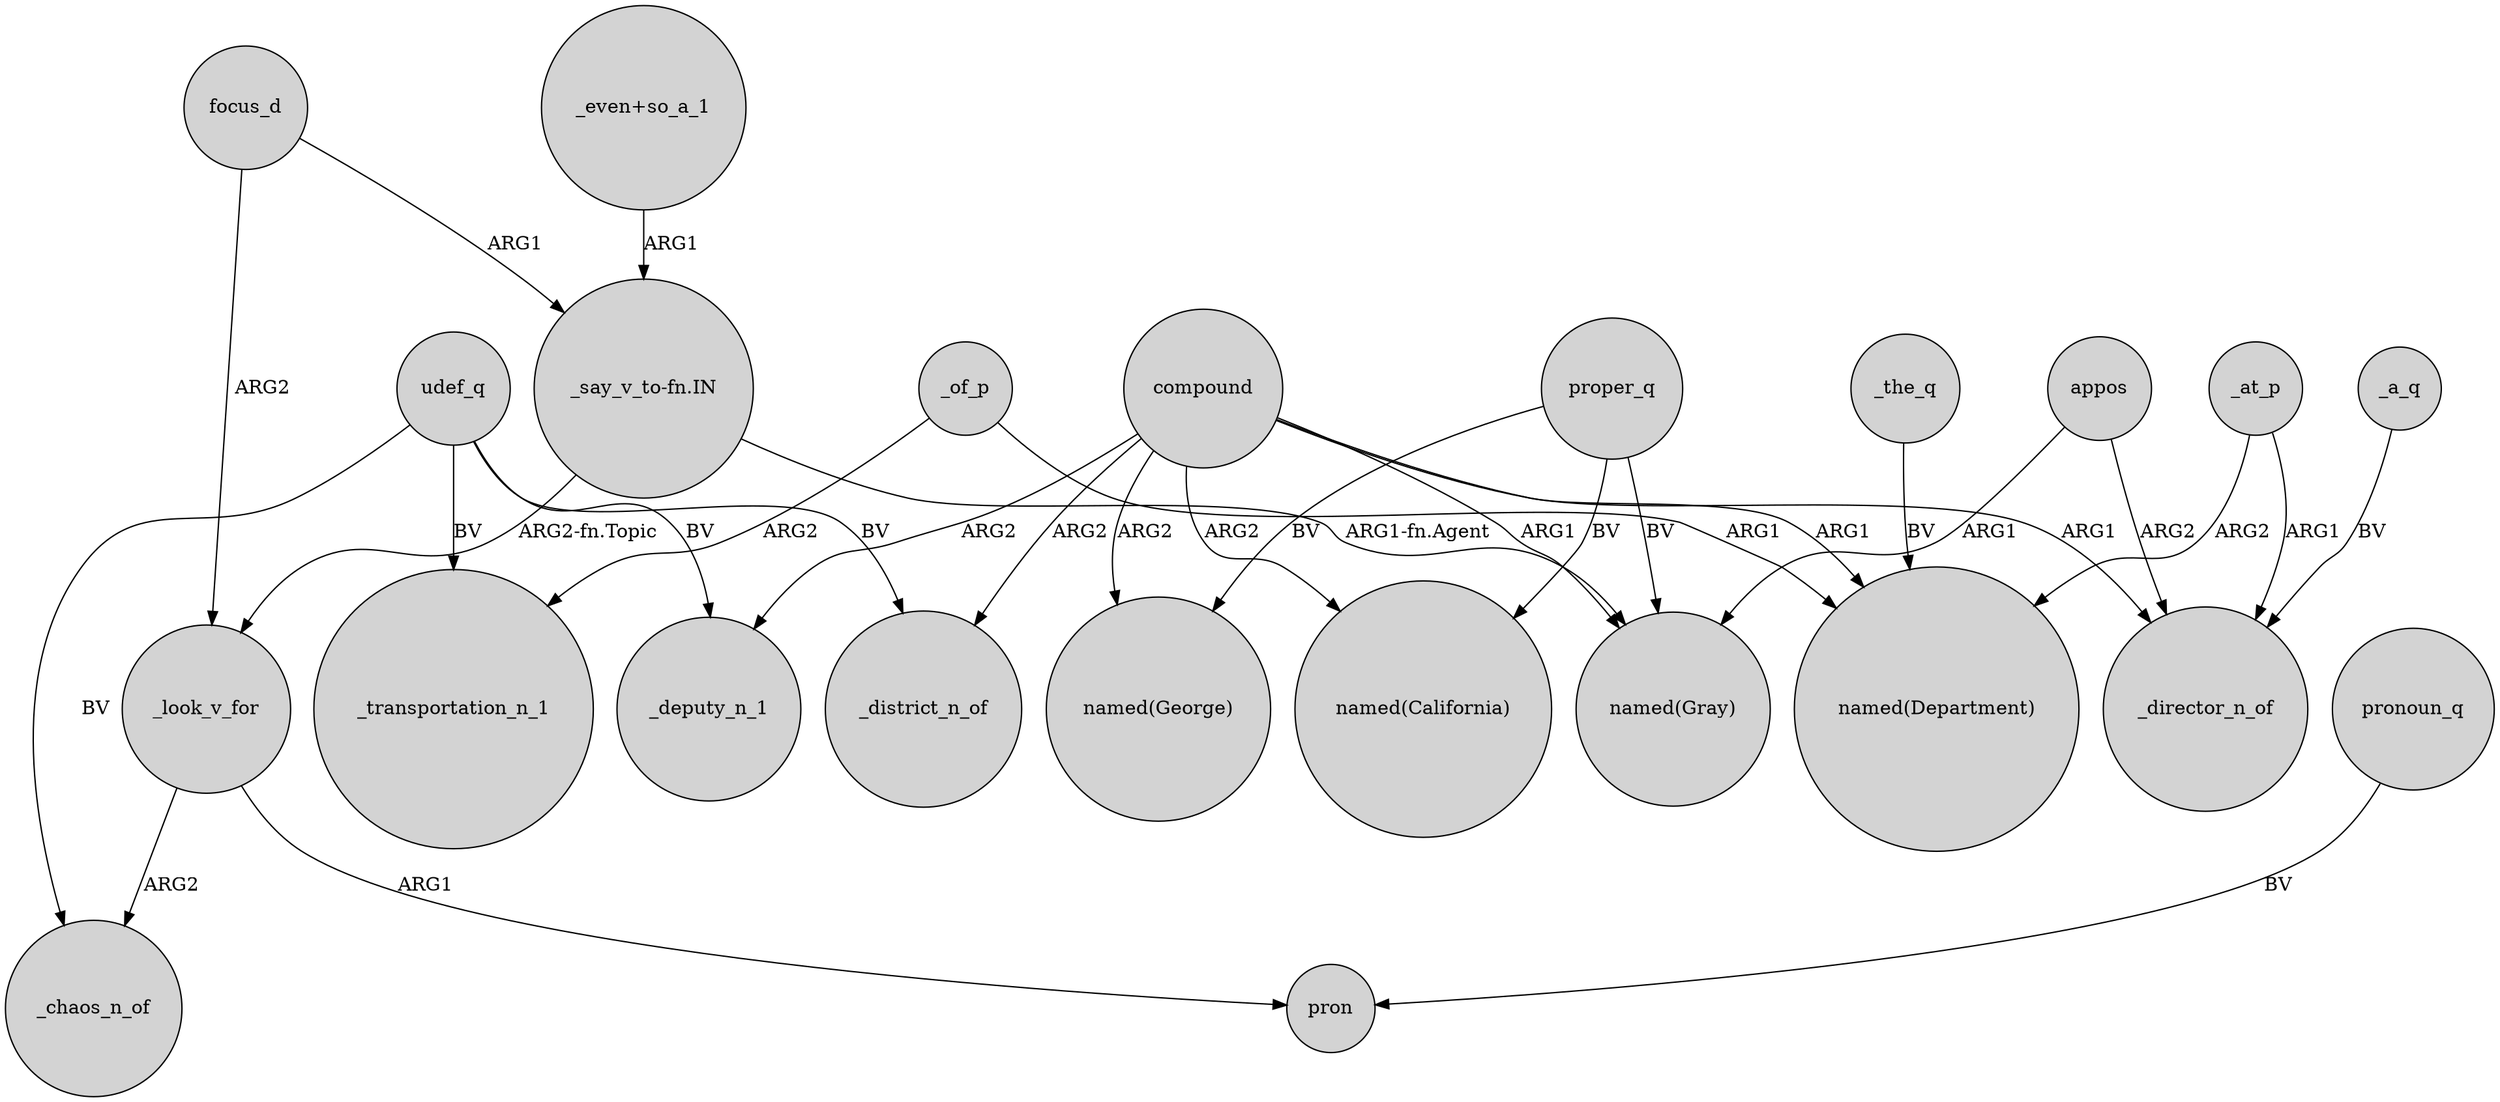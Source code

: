 digraph {
	node [shape=circle style=filled]
	focus_d -> _look_v_for [label=ARG2]
	"_say_v_to-fn.IN" -> _look_v_for [label="ARG2-fn.Topic"]
	udef_q -> _transportation_n_1 [label=BV]
	compound -> "named(Gray)" [label=ARG1]
	compound -> _deputy_n_1 [label=ARG2]
	proper_q -> "named(California)" [label=BV]
	compound -> "named(George)" [label=ARG2]
	_at_p -> "named(Department)" [label=ARG2]
	udef_q -> _chaos_n_of [label=BV]
	_look_v_for -> pron [label=ARG1]
	pronoun_q -> pron [label=BV]
	_of_p -> _transportation_n_1 [label=ARG2]
	udef_q -> _deputy_n_1 [label=BV]
	_at_p -> _director_n_of [label=ARG1]
	compound -> _district_n_of [label=ARG2]
	"_even+so_a_1" -> "_say_v_to-fn.IN" [label=ARG1]
	_of_p -> "named(Department)" [label=ARG1]
	_a_q -> _director_n_of [label=BV]
	_the_q -> "named(Department)" [label=BV]
	proper_q -> "named(George)" [label=BV]
	_look_v_for -> _chaos_n_of [label=ARG2]
	"_say_v_to-fn.IN" -> "named(Gray)" [label="ARG1-fn.Agent"]
	compound -> "named(California)" [label=ARG2]
	udef_q -> _district_n_of [label=BV]
	compound -> "named(Department)" [label=ARG1]
	proper_q -> "named(Gray)" [label=BV]
	compound -> _director_n_of [label=ARG1]
	appos -> "named(Gray)" [label=ARG1]
	appos -> _director_n_of [label=ARG2]
	focus_d -> "_say_v_to-fn.IN" [label=ARG1]
}
